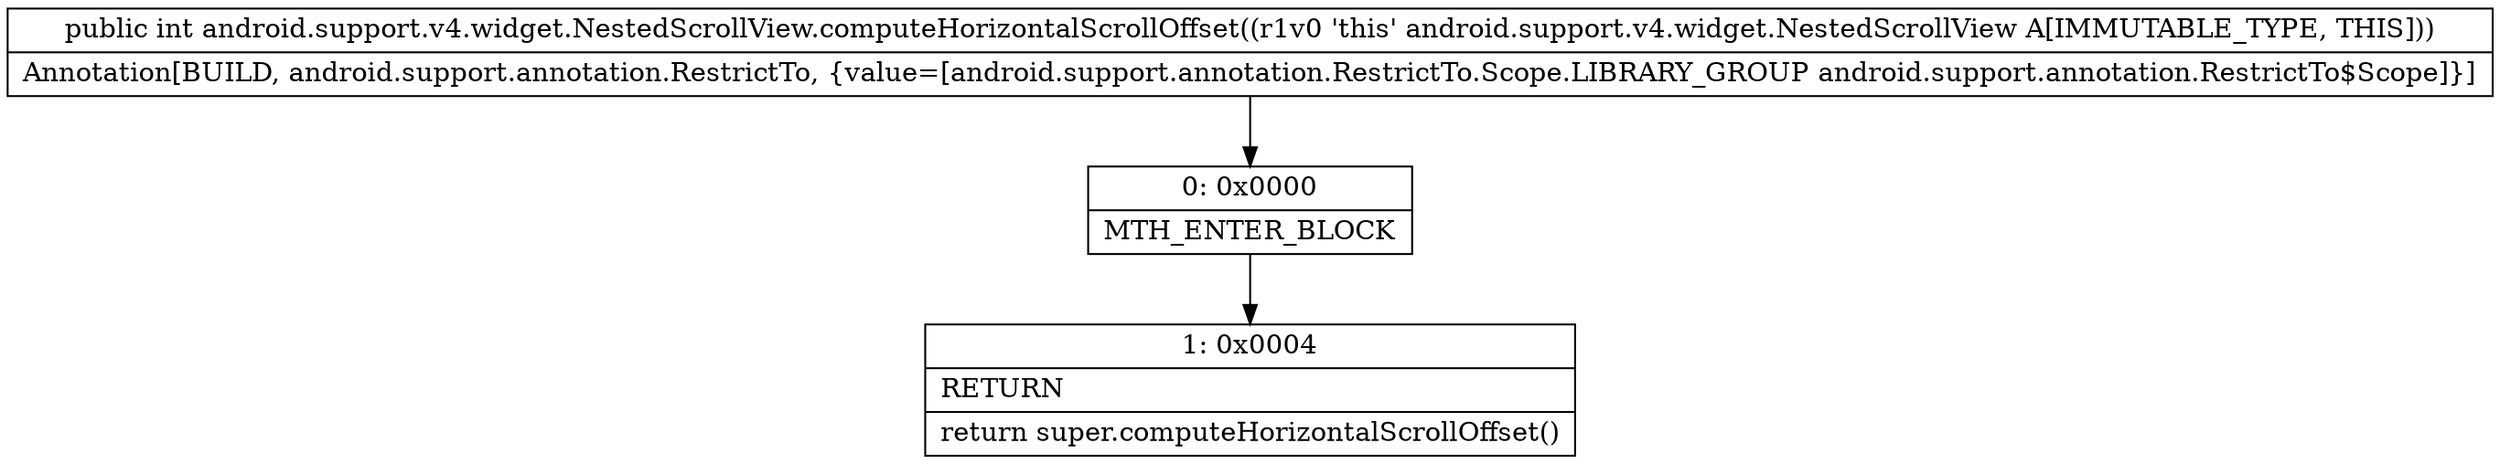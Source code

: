 digraph "CFG forandroid.support.v4.widget.NestedScrollView.computeHorizontalScrollOffset()I" {
Node_0 [shape=record,label="{0\:\ 0x0000|MTH_ENTER_BLOCK\l}"];
Node_1 [shape=record,label="{1\:\ 0x0004|RETURN\l|return super.computeHorizontalScrollOffset()\l}"];
MethodNode[shape=record,label="{public int android.support.v4.widget.NestedScrollView.computeHorizontalScrollOffset((r1v0 'this' android.support.v4.widget.NestedScrollView A[IMMUTABLE_TYPE, THIS]))  | Annotation[BUILD, android.support.annotation.RestrictTo, \{value=[android.support.annotation.RestrictTo.Scope.LIBRARY_GROUP android.support.annotation.RestrictTo$Scope]\}]\l}"];
MethodNode -> Node_0;
Node_0 -> Node_1;
}


